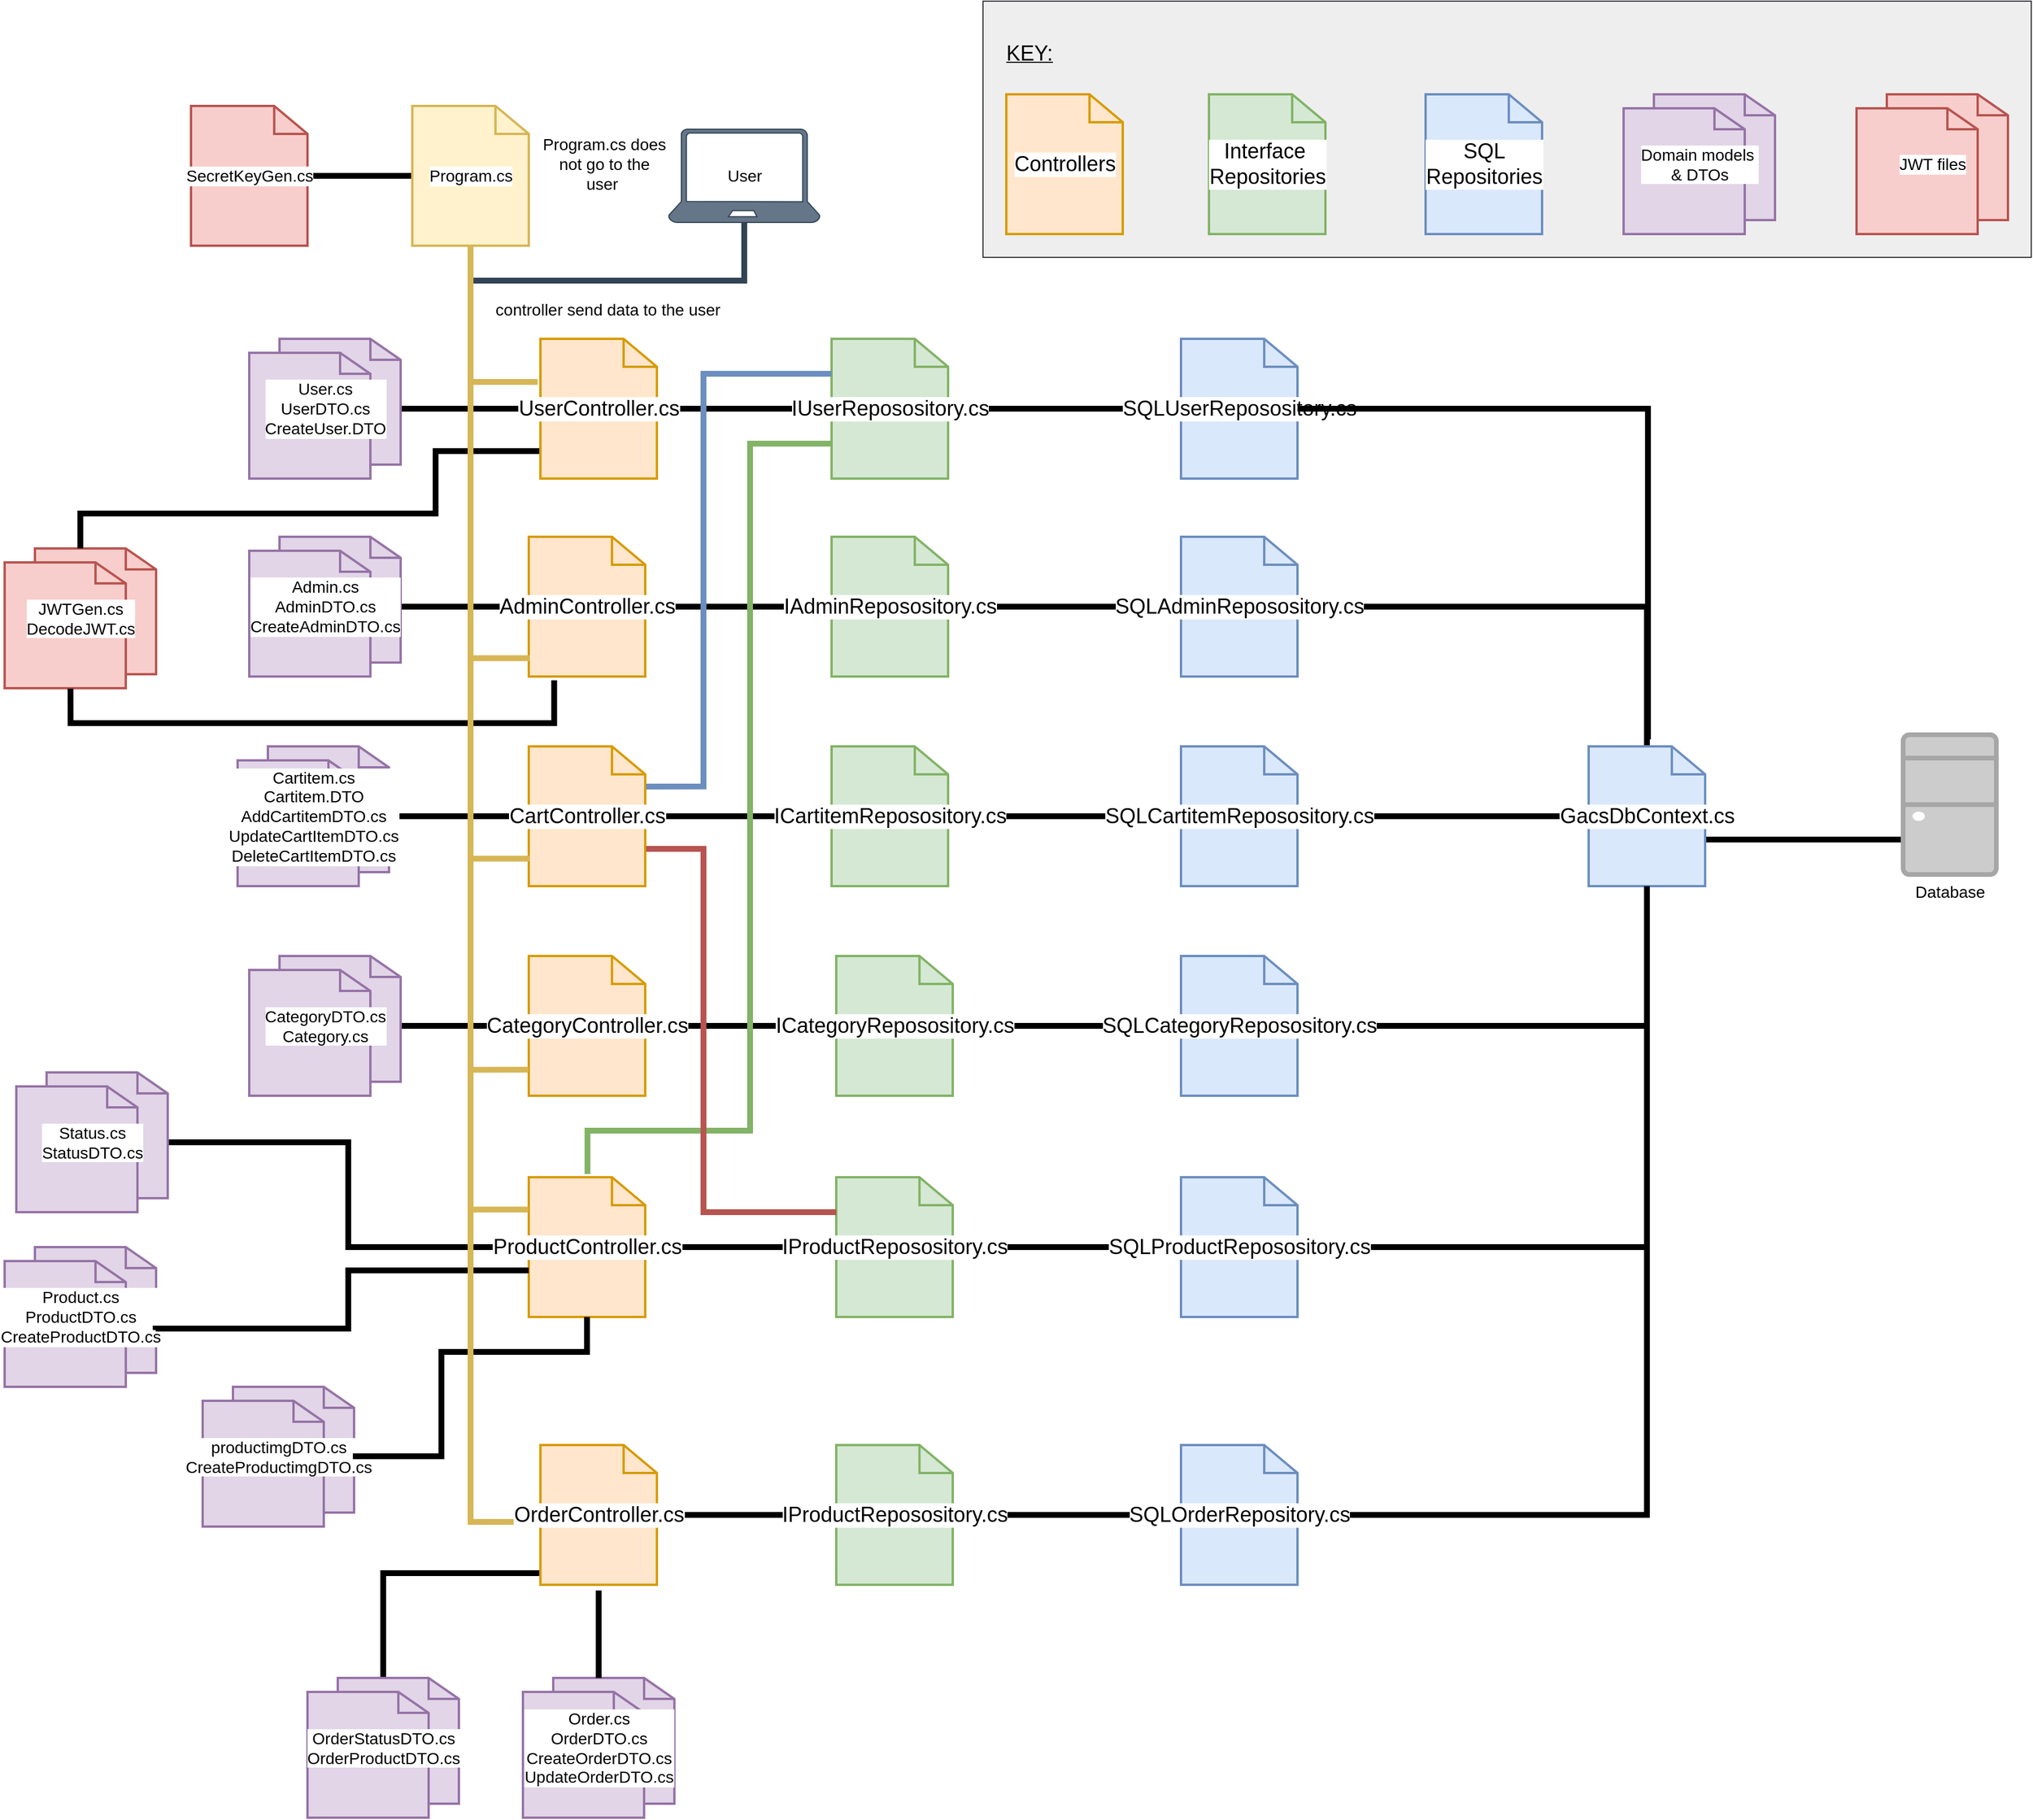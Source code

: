 <mxfile version="23.0.2" type="device">
  <diagram name="Page-1" id="AwS5rwLJ0tGenvmo1di5">
    <mxGraphModel dx="4424" dy="3040" grid="1" gridSize="10" guides="1" tooltips="1" connect="1" arrows="1" fold="1" page="1" pageScale="1" pageWidth="827" pageHeight="1169" math="0" shadow="0">
      <root>
        <mxCell id="0" />
        <mxCell id="1" parent="0" />
        <mxCell id="Y0DUsHfOsYBiIvbtw7vV-47" value="" style="rounded=0;whiteSpace=wrap;html=1;fontFamily=Helvetica;fontSize=11;fillColor=#eeeeee;strokeColor=#36393d;" parent="1" vertex="1">
          <mxGeometry x="440" y="-210" width="900" height="220" as="geometry" />
        </mxCell>
        <mxCell id="Y0DUsHfOsYBiIvbtw7vV-13" style="edgeStyle=orthogonalEdgeStyle;shape=connector;rounded=0;orthogonalLoop=1;jettySize=auto;html=1;labelBackgroundColor=default;strokeColor=default;strokeWidth=5;align=center;verticalAlign=middle;fontFamily=Helvetica;fontSize=11;fontColor=default;endArrow=none;endFill=0;" parent="1" source="Y0DUsHfOsYBiIvbtw7vV-1" target="Y0DUsHfOsYBiIvbtw7vV-6" edge="1">
          <mxGeometry relative="1" as="geometry" />
        </mxCell>
        <mxCell id="Y0DUsHfOsYBiIvbtw7vV-1" value="&lt;font style=&quot;font-size: 18px;&quot;&gt;SQLUserReposository.cs&lt;/font&gt;" style="html=1;verticalLabelPosition=middle;align=center;labelBackgroundColor=#ffffff;verticalAlign=middle;strokeWidth=2;strokeColor=#6c8ebf;shadow=0;dashed=0;shape=mxgraph.ios7.icons.document;labelPosition=center;fillColor=#dae8fc;" parent="1" vertex="1">
          <mxGeometry x="610" y="80" width="100" height="120" as="geometry" />
        </mxCell>
        <mxCell id="Y0DUsHfOsYBiIvbtw7vV-14" style="edgeStyle=orthogonalEdgeStyle;shape=connector;rounded=0;orthogonalLoop=1;jettySize=auto;html=1;labelBackgroundColor=default;strokeColor=default;strokeWidth=5;align=center;verticalAlign=middle;fontFamily=Helvetica;fontSize=11;fontColor=default;endArrow=none;endFill=0;" parent="1" source="Y0DUsHfOsYBiIvbtw7vV-2" target="Y0DUsHfOsYBiIvbtw7vV-8" edge="1">
          <mxGeometry relative="1" as="geometry" />
        </mxCell>
        <mxCell id="Y0DUsHfOsYBiIvbtw7vV-91" style="edgeStyle=orthogonalEdgeStyle;shape=connector;rounded=0;orthogonalLoop=1;jettySize=auto;html=1;labelBackgroundColor=default;strokeColor=default;strokeWidth=5;align=center;verticalAlign=middle;fontFamily=Helvetica;fontSize=11;fontColor=default;endArrow=none;endFill=0;" parent="1" source="Y0DUsHfOsYBiIvbtw7vV-2" target="Y0DUsHfOsYBiIvbtw7vV-90" edge="1">
          <mxGeometry relative="1" as="geometry" />
        </mxCell>
        <mxCell id="Y0DUsHfOsYBiIvbtw7vV-2" value="&lt;font style=&quot;font-size: 18px;&quot;&gt;SQLAdminReposository.cs&lt;/font&gt;" style="html=1;verticalLabelPosition=middle;align=center;labelBackgroundColor=#ffffff;verticalAlign=middle;strokeWidth=2;strokeColor=#6c8ebf;shadow=0;dashed=0;shape=mxgraph.ios7.icons.document;labelPosition=center;fillColor=#dae8fc;" parent="1" vertex="1">
          <mxGeometry x="610" y="250" width="100" height="120" as="geometry" />
        </mxCell>
        <mxCell id="Y0DUsHfOsYBiIvbtw7vV-17" style="edgeStyle=orthogonalEdgeStyle;shape=connector;rounded=0;orthogonalLoop=1;jettySize=auto;html=1;labelBackgroundColor=default;strokeColor=default;strokeWidth=5;align=center;verticalAlign=middle;fontFamily=Helvetica;fontSize=11;fontColor=default;endArrow=none;endFill=0;" parent="1" source="Y0DUsHfOsYBiIvbtw7vV-3" target="Y0DUsHfOsYBiIvbtw7vV-15" edge="1">
          <mxGeometry relative="1" as="geometry" />
        </mxCell>
        <mxCell id="Y0DUsHfOsYBiIvbtw7vV-92" style="edgeStyle=orthogonalEdgeStyle;shape=connector;rounded=0;orthogonalLoop=1;jettySize=auto;html=1;labelBackgroundColor=default;strokeColor=default;strokeWidth=5;align=center;verticalAlign=middle;fontFamily=Helvetica;fontSize=11;fontColor=default;endArrow=none;endFill=0;" parent="1" source="Y0DUsHfOsYBiIvbtw7vV-3" target="Y0DUsHfOsYBiIvbtw7vV-90" edge="1">
          <mxGeometry relative="1" as="geometry" />
        </mxCell>
        <mxCell id="Y0DUsHfOsYBiIvbtw7vV-3" value="&lt;font style=&quot;font-size: 18px;&quot;&gt;SQLCartitemReposository.cs&lt;/font&gt;" style="html=1;verticalLabelPosition=middle;align=center;labelBackgroundColor=#ffffff;verticalAlign=middle;strokeWidth=2;strokeColor=#6c8ebf;shadow=0;dashed=0;shape=mxgraph.ios7.icons.document;labelPosition=center;fillColor=#dae8fc;" parent="1" vertex="1">
          <mxGeometry x="610" y="430" width="100" height="120" as="geometry" />
        </mxCell>
        <mxCell id="Y0DUsHfOsYBiIvbtw7vV-19" style="edgeStyle=orthogonalEdgeStyle;shape=connector;rounded=0;orthogonalLoop=1;jettySize=auto;html=1;labelBackgroundColor=default;strokeColor=default;strokeWidth=5;align=center;verticalAlign=middle;fontFamily=Helvetica;fontSize=11;fontColor=default;endArrow=none;endFill=0;" parent="1" source="Y0DUsHfOsYBiIvbtw7vV-4" target="Y0DUsHfOsYBiIvbtw7vV-18" edge="1">
          <mxGeometry relative="1" as="geometry" />
        </mxCell>
        <mxCell id="Y0DUsHfOsYBiIvbtw7vV-93" style="edgeStyle=orthogonalEdgeStyle;shape=connector;rounded=0;orthogonalLoop=1;jettySize=auto;html=1;labelBackgroundColor=default;strokeColor=default;strokeWidth=5;align=center;verticalAlign=middle;fontFamily=Helvetica;fontSize=11;fontColor=default;endArrow=none;endFill=0;" parent="1" source="Y0DUsHfOsYBiIvbtw7vV-4" target="Y0DUsHfOsYBiIvbtw7vV-90" edge="1">
          <mxGeometry relative="1" as="geometry" />
        </mxCell>
        <mxCell id="Y0DUsHfOsYBiIvbtw7vV-4" value="&lt;font style=&quot;font-size: 18px;&quot;&gt;SQLCategoryReposository.cs&lt;/font&gt;" style="html=1;verticalLabelPosition=middle;align=center;labelBackgroundColor=#ffffff;verticalAlign=middle;strokeWidth=2;strokeColor=#6c8ebf;shadow=0;dashed=0;shape=mxgraph.ios7.icons.document;labelPosition=center;fillColor=#dae8fc;" parent="1" vertex="1">
          <mxGeometry x="610" y="610" width="100" height="120" as="geometry" />
        </mxCell>
        <mxCell id="Y0DUsHfOsYBiIvbtw7vV-21" style="edgeStyle=orthogonalEdgeStyle;shape=connector;rounded=0;orthogonalLoop=1;jettySize=auto;html=1;labelBackgroundColor=default;strokeColor=default;strokeWidth=5;align=center;verticalAlign=middle;fontFamily=Helvetica;fontSize=11;fontColor=default;endArrow=none;endFill=0;" parent="1" source="Y0DUsHfOsYBiIvbtw7vV-5" target="Y0DUsHfOsYBiIvbtw7vV-20" edge="1">
          <mxGeometry relative="1" as="geometry" />
        </mxCell>
        <mxCell id="Y0DUsHfOsYBiIvbtw7vV-94" style="edgeStyle=orthogonalEdgeStyle;shape=connector;rounded=0;orthogonalLoop=1;jettySize=auto;html=1;labelBackgroundColor=default;strokeColor=default;strokeWidth=5;align=center;verticalAlign=middle;fontFamily=Helvetica;fontSize=11;fontColor=default;endArrow=none;endFill=0;" parent="1" source="Y0DUsHfOsYBiIvbtw7vV-5" target="Y0DUsHfOsYBiIvbtw7vV-90" edge="1">
          <mxGeometry relative="1" as="geometry" />
        </mxCell>
        <mxCell id="Y0DUsHfOsYBiIvbtw7vV-5" value="&lt;font style=&quot;font-size: 18px;&quot;&gt;SQLProductReposository.cs&lt;/font&gt;" style="html=1;verticalLabelPosition=middle;align=center;labelBackgroundColor=#ffffff;verticalAlign=middle;strokeWidth=2;strokeColor=#6c8ebf;shadow=0;dashed=0;shape=mxgraph.ios7.icons.document;fillColor=#dae8fc;labelPosition=center;" parent="1" vertex="1">
          <mxGeometry x="610" y="800" width="100" height="120" as="geometry" />
        </mxCell>
        <mxCell id="Y0DUsHfOsYBiIvbtw7vV-23" style="edgeStyle=orthogonalEdgeStyle;shape=connector;rounded=0;orthogonalLoop=1;jettySize=auto;html=1;labelBackgroundColor=default;strokeColor=default;strokeWidth=5;align=center;verticalAlign=middle;fontFamily=Helvetica;fontSize=11;fontColor=default;endArrow=none;endFill=0;" parent="1" source="Y0DUsHfOsYBiIvbtw7vV-6" target="Y0DUsHfOsYBiIvbtw7vV-22" edge="1">
          <mxGeometry relative="1" as="geometry" />
        </mxCell>
        <mxCell id="Y0DUsHfOsYBiIvbtw7vV-6" value="&lt;font style=&quot;font-size: 18px;&quot;&gt;IUserReposository.cs&lt;/font&gt;" style="html=1;verticalLabelPosition=middle;align=center;labelBackgroundColor=#ffffff;verticalAlign=middle;strokeWidth=2;strokeColor=#82b366;shadow=0;dashed=0;shape=mxgraph.ios7.icons.document;labelPosition=center;fillColor=#d5e8d4;" parent="1" vertex="1">
          <mxGeometry x="310" y="80" width="100" height="120" as="geometry" />
        </mxCell>
        <mxCell id="Y0DUsHfOsYBiIvbtw7vV-26" style="edgeStyle=orthogonalEdgeStyle;shape=connector;rounded=0;orthogonalLoop=1;jettySize=auto;html=1;labelBackgroundColor=default;strokeColor=default;strokeWidth=5;align=center;verticalAlign=middle;fontFamily=Helvetica;fontSize=11;fontColor=default;endArrow=none;endFill=0;" parent="1" source="Y0DUsHfOsYBiIvbtw7vV-8" target="Y0DUsHfOsYBiIvbtw7vV-24" edge="1">
          <mxGeometry relative="1" as="geometry" />
        </mxCell>
        <mxCell id="Y0DUsHfOsYBiIvbtw7vV-8" value="&lt;font style=&quot;font-size: 18px;&quot;&gt;IAdminReposository.cs&lt;/font&gt;" style="html=1;verticalLabelPosition=middle;align=center;labelBackgroundColor=#ffffff;verticalAlign=middle;strokeWidth=2;strokeColor=#82b366;shadow=0;dashed=0;shape=mxgraph.ios7.icons.document;labelPosition=center;fillColor=#d5e8d4;" parent="1" vertex="1">
          <mxGeometry x="310" y="250" width="100" height="120" as="geometry" />
        </mxCell>
        <mxCell id="Y0DUsHfOsYBiIvbtw7vV-28" style="edgeStyle=orthogonalEdgeStyle;shape=connector;rounded=0;orthogonalLoop=1;jettySize=auto;html=1;labelBackgroundColor=default;strokeColor=default;strokeWidth=5;align=center;verticalAlign=middle;fontFamily=Helvetica;fontSize=11;fontColor=default;endArrow=none;endFill=0;" parent="1" source="Y0DUsHfOsYBiIvbtw7vV-15" target="Y0DUsHfOsYBiIvbtw7vV-27" edge="1">
          <mxGeometry relative="1" as="geometry" />
        </mxCell>
        <mxCell id="Y0DUsHfOsYBiIvbtw7vV-15" value="&lt;font style=&quot;font-size: 18px;&quot;&gt;ICartitemReposository.cs&lt;/font&gt;" style="html=1;verticalLabelPosition=middle;align=center;labelBackgroundColor=#ffffff;verticalAlign=middle;strokeWidth=2;strokeColor=#82b366;shadow=0;dashed=0;shape=mxgraph.ios7.icons.document;labelPosition=center;fillColor=#d5e8d4;" parent="1" vertex="1">
          <mxGeometry x="310" y="430" width="100" height="120" as="geometry" />
        </mxCell>
        <mxCell id="Y0DUsHfOsYBiIvbtw7vV-30" style="edgeStyle=orthogonalEdgeStyle;shape=connector;rounded=0;orthogonalLoop=1;jettySize=auto;html=1;labelBackgroundColor=default;strokeColor=default;strokeWidth=5;align=center;verticalAlign=middle;fontFamily=Helvetica;fontSize=11;fontColor=default;endArrow=none;endFill=0;" parent="1" source="Y0DUsHfOsYBiIvbtw7vV-18" target="Y0DUsHfOsYBiIvbtw7vV-29" edge="1">
          <mxGeometry relative="1" as="geometry" />
        </mxCell>
        <mxCell id="Y0DUsHfOsYBiIvbtw7vV-18" value="&lt;font style=&quot;font-size: 18px;&quot;&gt;ICategoryReposository.cs&lt;/font&gt;" style="html=1;verticalLabelPosition=middle;align=center;labelBackgroundColor=#ffffff;verticalAlign=middle;strokeWidth=2;strokeColor=#82b366;shadow=0;dashed=0;shape=mxgraph.ios7.icons.document;labelPosition=center;fillColor=#d5e8d4;" parent="1" vertex="1">
          <mxGeometry x="314" y="610" width="100" height="120" as="geometry" />
        </mxCell>
        <mxCell id="Y0DUsHfOsYBiIvbtw7vV-32" style="edgeStyle=orthogonalEdgeStyle;shape=connector;rounded=0;orthogonalLoop=1;jettySize=auto;html=1;labelBackgroundColor=default;strokeColor=default;strokeWidth=5;align=center;verticalAlign=middle;fontFamily=Helvetica;fontSize=11;fontColor=default;endArrow=none;endFill=0;" parent="1" source="Y0DUsHfOsYBiIvbtw7vV-20" target="Y0DUsHfOsYBiIvbtw7vV-31" edge="1">
          <mxGeometry relative="1" as="geometry" />
        </mxCell>
        <mxCell id="Y0DUsHfOsYBiIvbtw7vV-20" value="&lt;font style=&quot;font-size: 18px;&quot;&gt;IProductReposository.cs&lt;/font&gt;" style="html=1;verticalLabelPosition=middle;align=center;labelBackgroundColor=#ffffff;verticalAlign=middle;strokeWidth=2;strokeColor=#82b366;shadow=0;dashed=0;shape=mxgraph.ios7.icons.document;labelPosition=center;fillColor=#d5e8d4;" parent="1" vertex="1">
          <mxGeometry x="314" y="800" width="100" height="120" as="geometry" />
        </mxCell>
        <mxCell id="Y0DUsHfOsYBiIvbtw7vV-41" style="edgeStyle=orthogonalEdgeStyle;shape=connector;rounded=0;orthogonalLoop=1;jettySize=auto;html=1;labelBackgroundColor=default;strokeColor=default;strokeWidth=5;align=center;verticalAlign=middle;fontFamily=Helvetica;fontSize=11;fontColor=default;endArrow=none;endFill=0;" parent="1" source="Y0DUsHfOsYBiIvbtw7vV-22" target="Y0DUsHfOsYBiIvbtw7vV-40" edge="1">
          <mxGeometry relative="1" as="geometry" />
        </mxCell>
        <mxCell id="Y0DUsHfOsYBiIvbtw7vV-22" value="&lt;span style=&quot;font-size: 18px;&quot;&gt;UserController.cs&lt;/span&gt;" style="html=1;verticalLabelPosition=middle;align=center;labelBackgroundColor=#ffffff;verticalAlign=middle;strokeWidth=2;strokeColor=#d79b00;shadow=0;dashed=0;shape=mxgraph.ios7.icons.document;labelPosition=center;fillColor=#ffe6cc;" parent="1" vertex="1">
          <mxGeometry x="60" y="80" width="100" height="120" as="geometry" />
        </mxCell>
        <mxCell id="Y0DUsHfOsYBiIvbtw7vV-50" style="edgeStyle=orthogonalEdgeStyle;shape=connector;rounded=0;orthogonalLoop=1;jettySize=auto;html=1;labelBackgroundColor=default;strokeColor=default;strokeWidth=5;align=center;verticalAlign=middle;fontFamily=Helvetica;fontSize=11;fontColor=default;endArrow=none;endFill=0;" parent="1" source="Y0DUsHfOsYBiIvbtw7vV-24" target="Y0DUsHfOsYBiIvbtw7vV-48" edge="1">
          <mxGeometry relative="1" as="geometry" />
        </mxCell>
        <mxCell id="Y0DUsHfOsYBiIvbtw7vV-24" value="&lt;span style=&quot;font-size: 18px;&quot;&gt;AdminController.cs&lt;/span&gt;" style="html=1;verticalLabelPosition=middle;align=center;labelBackgroundColor=#ffffff;verticalAlign=middle;strokeWidth=2;strokeColor=#d79b00;shadow=0;dashed=0;shape=mxgraph.ios7.icons.document;labelPosition=center;fillColor=#ffe6cc;" parent="1" vertex="1">
          <mxGeometry x="50" y="250" width="100" height="120" as="geometry" />
        </mxCell>
        <mxCell id="Y0DUsHfOsYBiIvbtw7vV-53" style="edgeStyle=orthogonalEdgeStyle;shape=connector;rounded=0;orthogonalLoop=1;jettySize=auto;html=1;labelBackgroundColor=default;strokeColor=default;strokeWidth=5;align=center;verticalAlign=middle;fontFamily=Helvetica;fontSize=11;fontColor=default;endArrow=none;endFill=0;" parent="1" source="Y0DUsHfOsYBiIvbtw7vV-27" target="Y0DUsHfOsYBiIvbtw7vV-51" edge="1">
          <mxGeometry relative="1" as="geometry" />
        </mxCell>
        <mxCell id="Y0DUsHfOsYBiIvbtw7vV-27" value="&lt;span style=&quot;font-size: 18px;&quot;&gt;CartController.cs&lt;/span&gt;" style="html=1;verticalLabelPosition=middle;align=center;labelBackgroundColor=#ffffff;verticalAlign=middle;strokeWidth=2;strokeColor=#d79b00;shadow=0;dashed=0;shape=mxgraph.ios7.icons.document;labelPosition=center;fillColor=#ffe6cc;" parent="1" vertex="1">
          <mxGeometry x="50" y="430" width="100" height="120" as="geometry" />
        </mxCell>
        <mxCell id="Y0DUsHfOsYBiIvbtw7vV-57" style="edgeStyle=orthogonalEdgeStyle;shape=connector;rounded=0;orthogonalLoop=1;jettySize=auto;html=1;labelBackgroundColor=default;strokeColor=default;strokeWidth=5;align=center;verticalAlign=middle;fontFamily=Helvetica;fontSize=11;fontColor=default;endArrow=none;endFill=0;" parent="1" source="Y0DUsHfOsYBiIvbtw7vV-29" target="Y0DUsHfOsYBiIvbtw7vV-54" edge="1">
          <mxGeometry relative="1" as="geometry" />
        </mxCell>
        <mxCell id="Y0DUsHfOsYBiIvbtw7vV-29" value="&lt;span style=&quot;font-size: 18px;&quot;&gt;CategoryController.cs&lt;/span&gt;" style="html=1;verticalLabelPosition=middle;align=center;labelBackgroundColor=#ffffff;verticalAlign=middle;strokeWidth=2;strokeColor=#d79b00;shadow=0;dashed=0;shape=mxgraph.ios7.icons.document;labelPosition=center;fillColor=#ffe6cc;" parent="1" vertex="1">
          <mxGeometry x="50" y="610" width="100" height="120" as="geometry" />
        </mxCell>
        <mxCell id="Y0DUsHfOsYBiIvbtw7vV-60" style="edgeStyle=orthogonalEdgeStyle;shape=connector;rounded=0;orthogonalLoop=1;jettySize=auto;html=1;labelBackgroundColor=default;strokeColor=default;strokeWidth=5;align=center;verticalAlign=middle;fontFamily=Helvetica;fontSize=11;fontColor=default;endArrow=none;endFill=0;" parent="1" source="Y0DUsHfOsYBiIvbtw7vV-31" target="Y0DUsHfOsYBiIvbtw7vV-58" edge="1">
          <mxGeometry relative="1" as="geometry" />
        </mxCell>
        <mxCell id="Y0DUsHfOsYBiIvbtw7vV-31" value="&lt;span style=&quot;font-size: 18px;&quot;&gt;ProductController.cs&lt;/span&gt;" style="html=1;verticalLabelPosition=middle;align=center;labelBackgroundColor=#ffffff;verticalAlign=middle;strokeWidth=2;strokeColor=#d79b00;shadow=0;dashed=0;shape=mxgraph.ios7.icons.document;labelPosition=center;fillColor=#ffe6cc;" parent="1" vertex="1">
          <mxGeometry x="50" y="800" width="100" height="120" as="geometry" />
        </mxCell>
        <mxCell id="Y0DUsHfOsYBiIvbtw7vV-37" style="edgeStyle=orthogonalEdgeStyle;shape=connector;rounded=0;orthogonalLoop=1;jettySize=auto;html=1;entryX=0.504;entryY=-0.023;entryDx=0;entryDy=0;entryPerimeter=0;labelBackgroundColor=default;strokeColor=#82b366;strokeWidth=5;align=center;verticalAlign=middle;fontFamily=Helvetica;fontSize=11;fontColor=default;endArrow=none;endFill=0;fillColor=#d5e8d4;" parent="1" source="Y0DUsHfOsYBiIvbtw7vV-6" target="Y0DUsHfOsYBiIvbtw7vV-31" edge="1">
          <mxGeometry relative="1" as="geometry">
            <Array as="points">
              <mxPoint x="240" y="170" />
              <mxPoint x="240" y="760" />
              <mxPoint x="100" y="760" />
            </Array>
          </mxGeometry>
        </mxCell>
        <mxCell id="Y0DUsHfOsYBiIvbtw7vV-38" style="edgeStyle=orthogonalEdgeStyle;shape=connector;rounded=0;orthogonalLoop=1;jettySize=auto;html=1;entryX=1.008;entryY=0.733;entryDx=0;entryDy=0;entryPerimeter=0;labelBackgroundColor=default;strokeColor=#b85450;strokeWidth=5;align=center;verticalAlign=middle;fontFamily=Helvetica;fontSize=11;fontColor=default;endArrow=none;endFill=0;fillColor=#f8cecc;" parent="1" source="Y0DUsHfOsYBiIvbtw7vV-20" target="Y0DUsHfOsYBiIvbtw7vV-27" edge="1">
          <mxGeometry relative="1" as="geometry">
            <Array as="points">
              <mxPoint x="200" y="830" />
              <mxPoint x="200" y="518" />
            </Array>
          </mxGeometry>
        </mxCell>
        <mxCell id="Y0DUsHfOsYBiIvbtw7vV-39" style="edgeStyle=orthogonalEdgeStyle;shape=connector;rounded=0;orthogonalLoop=1;jettySize=auto;html=1;entryX=1.008;entryY=0.287;entryDx=0;entryDy=0;entryPerimeter=0;labelBackgroundColor=default;strokeColor=#6c8ebf;strokeWidth=5;align=center;verticalAlign=middle;fontFamily=Helvetica;fontSize=11;fontColor=default;endArrow=none;endFill=0;fillColor=#dae8fc;" parent="1" source="Y0DUsHfOsYBiIvbtw7vV-6" target="Y0DUsHfOsYBiIvbtw7vV-27" edge="1">
          <mxGeometry relative="1" as="geometry">
            <Array as="points">
              <mxPoint x="200" y="110" />
              <mxPoint x="200" y="464" />
            </Array>
          </mxGeometry>
        </mxCell>
        <mxCell id="Y0DUsHfOsYBiIvbtw7vV-40" value="&lt;font style=&quot;font-size: 14px;&quot;&gt;User.cs&lt;br&gt;UserDTO.cs&lt;br&gt;CreateUser.DTO&lt;/font&gt;" style="html=1;verticalLabelPosition=middle;align=center;labelBackgroundColor=#ffffff;verticalAlign=middle;strokeWidth=2;strokeColor=#9673a6;shadow=0;dashed=0;shape=mxgraph.ios7.icons.documents;fontFamily=Helvetica;fontSize=11;labelPosition=center;fillColor=#e1d5e7;" parent="1" vertex="1">
          <mxGeometry x="-190" y="80" width="130" height="120" as="geometry" />
        </mxCell>
        <mxCell id="Y0DUsHfOsYBiIvbtw7vV-42" value="&lt;span style=&quot;font-size: 18px;&quot;&gt;Controllers&lt;/span&gt;" style="html=1;verticalLabelPosition=middle;align=center;labelBackgroundColor=#ffffff;verticalAlign=middle;strokeWidth=2;strokeColor=#d79b00;shadow=0;dashed=0;shape=mxgraph.ios7.icons.document;labelPosition=center;fillColor=#ffe6cc;" parent="1" vertex="1">
          <mxGeometry x="460" y="-130" width="100" height="120" as="geometry" />
        </mxCell>
        <mxCell id="Y0DUsHfOsYBiIvbtw7vV-43" value="&lt;span style=&quot;font-size: 18px;&quot;&gt;Interface&amp;nbsp;&lt;/span&gt;&lt;br&gt;&lt;span style=&quot;font-size: 18px;&quot;&gt;Repositories&lt;/span&gt;" style="html=1;verticalLabelPosition=middle;align=center;labelBackgroundColor=#ffffff;verticalAlign=middle;strokeWidth=2;strokeColor=#82b366;shadow=0;dashed=0;shape=mxgraph.ios7.icons.document;labelPosition=center;fillColor=#d5e8d4;" parent="1" vertex="1">
          <mxGeometry x="634" y="-130" width="100" height="120" as="geometry" />
        </mxCell>
        <mxCell id="Y0DUsHfOsYBiIvbtw7vV-44" value="&lt;span style=&quot;font-size: 18px;&quot;&gt;SQL&lt;br&gt;Repositories&lt;/span&gt;&lt;span style=&quot;font-size: 18px;&quot;&gt;&lt;br&gt;&lt;/span&gt;" style="html=1;verticalLabelPosition=middle;align=center;labelBackgroundColor=#ffffff;verticalAlign=middle;strokeWidth=2;strokeColor=#6c8ebf;shadow=0;dashed=0;shape=mxgraph.ios7.icons.document;fillColor=#dae8fc;labelPosition=center;" parent="1" vertex="1">
          <mxGeometry x="820" y="-130" width="100" height="120" as="geometry" />
        </mxCell>
        <mxCell id="Y0DUsHfOsYBiIvbtw7vV-45" value="&lt;span style=&quot;font-size: 14px;&quot;&gt;Domain models&amp;nbsp;&lt;br&gt;&amp;amp; DTOs&lt;br&gt;&lt;/span&gt;" style="html=1;verticalLabelPosition=middle;align=center;labelBackgroundColor=#ffffff;verticalAlign=middle;strokeWidth=2;strokeColor=#9673a6;shadow=0;dashed=0;shape=mxgraph.ios7.icons.documents;fontFamily=Helvetica;fontSize=11;labelPosition=center;fillColor=#e1d5e7;" parent="1" vertex="1">
          <mxGeometry x="990" y="-130" width="130" height="120" as="geometry" />
        </mxCell>
        <mxCell id="Y0DUsHfOsYBiIvbtw7vV-46" value="&lt;font style=&quot;font-size: 18px;&quot;&gt;&lt;u&gt;KEY:&lt;/u&gt;&lt;/font&gt;" style="text;html=1;strokeColor=none;fillColor=none;align=center;verticalAlign=middle;whiteSpace=wrap;rounded=0;fontSize=11;fontFamily=Helvetica;fontColor=default;" parent="1" vertex="1">
          <mxGeometry x="450" y="-180" width="60" height="30" as="geometry" />
        </mxCell>
        <mxCell id="Y0DUsHfOsYBiIvbtw7vV-48" value="&lt;span style=&quot;font-size: 14px;&quot;&gt;Admin.cs&lt;br&gt;AdminDTO.cs&lt;br&gt;CreateAdminDTO.cs&lt;br&gt;&lt;/span&gt;" style="html=1;verticalLabelPosition=middle;align=center;labelBackgroundColor=#ffffff;verticalAlign=middle;strokeWidth=2;strokeColor=#9673a6;shadow=0;dashed=0;shape=mxgraph.ios7.icons.documents;fontFamily=Helvetica;fontSize=11;labelPosition=center;fillColor=#e1d5e7;" parent="1" vertex="1">
          <mxGeometry x="-190" y="250" width="130" height="120" as="geometry" />
        </mxCell>
        <mxCell id="Y0DUsHfOsYBiIvbtw7vV-51" value="&lt;font style=&quot;font-size: 14px;&quot;&gt;Cartitem.cs&lt;br&gt;&lt;span style=&quot;&quot;&gt;Cartitem.DTO&lt;/span&gt;&lt;br&gt;&lt;span style=&quot;&quot;&gt;AddCartitemDTO.cs&lt;/span&gt;&lt;br&gt;&lt;span style=&quot;&quot;&gt;UpdateCartItemDTO.cs&lt;br&gt;&lt;/span&gt;DeleteCartItemDTO.cs&lt;br&gt;&lt;/font&gt;" style="html=1;verticalLabelPosition=middle;align=center;labelBackgroundColor=#ffffff;verticalAlign=middle;strokeWidth=2;strokeColor=#9673a6;shadow=0;dashed=0;shape=mxgraph.ios7.icons.documents;fontFamily=Helvetica;fontSize=11;labelPosition=center;fillColor=#e1d5e7;" parent="1" vertex="1">
          <mxGeometry x="-200" y="430" width="130" height="120" as="geometry" />
        </mxCell>
        <mxCell id="Y0DUsHfOsYBiIvbtw7vV-54" value="&lt;font style=&quot;font-size: 14px;&quot;&gt;CategoryDTO.cs&lt;br&gt;Category.cs&lt;br&gt;&lt;/font&gt;" style="html=1;verticalLabelPosition=middle;align=center;labelBackgroundColor=#ffffff;verticalAlign=middle;strokeWidth=2;strokeColor=#9673a6;shadow=0;dashed=0;shape=mxgraph.ios7.icons.documents;fontFamily=Helvetica;fontSize=11;labelPosition=center;fillColor=#e1d5e7;" parent="1" vertex="1">
          <mxGeometry x="-190" y="610" width="130" height="120" as="geometry" />
        </mxCell>
        <mxCell id="Y0DUsHfOsYBiIvbtw7vV-58" value="&lt;font style=&quot;font-size: 14px;&quot;&gt;Status.cs&lt;br&gt;StatusDTO.cs&lt;br&gt;&lt;/font&gt;" style="html=1;verticalLabelPosition=middle;align=center;labelBackgroundColor=#ffffff;verticalAlign=middle;strokeWidth=2;strokeColor=#9673a6;shadow=0;dashed=0;shape=mxgraph.ios7.icons.documents;fontFamily=Helvetica;fontSize=11;labelPosition=center;fillColor=#e1d5e7;" parent="1" vertex="1">
          <mxGeometry x="-390" y="710" width="130" height="120" as="geometry" />
        </mxCell>
        <mxCell id="Y0DUsHfOsYBiIvbtw7vV-59" value="&lt;font style=&quot;font-size: 14px;&quot;&gt;Product.cs&lt;br&gt;&lt;span style=&quot;&quot;&gt;ProductDTO.cs&lt;/span&gt;&lt;br&gt;&lt;span style=&quot;&quot;&gt;CreateProductDTO.cs&lt;/span&gt;&lt;br&gt;&lt;/font&gt;" style="html=1;verticalLabelPosition=middle;align=center;labelBackgroundColor=#ffffff;verticalAlign=middle;strokeWidth=2;strokeColor=#9673a6;shadow=0;dashed=0;shape=mxgraph.ios7.icons.documents;fontFamily=Helvetica;fontSize=11;labelPosition=center;fillColor=#e1d5e7;" parent="1" vertex="1">
          <mxGeometry x="-400" y="860" width="130" height="120" as="geometry" />
        </mxCell>
        <mxCell id="Y0DUsHfOsYBiIvbtw7vV-63" style="edgeStyle=orthogonalEdgeStyle;shape=connector;rounded=0;orthogonalLoop=1;jettySize=auto;html=1;entryX=0.998;entryY=0.593;entryDx=0;entryDy=0;entryPerimeter=0;labelBackgroundColor=default;strokeColor=default;strokeWidth=5;align=center;verticalAlign=middle;fontFamily=Helvetica;fontSize=11;fontColor=default;endArrow=none;endFill=0;" parent="1" source="Y0DUsHfOsYBiIvbtw7vV-31" target="Y0DUsHfOsYBiIvbtw7vV-59" edge="1">
          <mxGeometry relative="1" as="geometry">
            <Array as="points">
              <mxPoint x="-105" y="880" />
              <mxPoint x="-105" y="930" />
              <mxPoint x="-270" y="930" />
            </Array>
          </mxGeometry>
        </mxCell>
        <mxCell id="Y0DUsHfOsYBiIvbtw7vV-64" value="&lt;font style=&quot;font-size: 14px;&quot;&gt;productimgDTO.cs&lt;br&gt;CreateProductimgDTO.cs&lt;br&gt;&lt;/font&gt;" style="html=1;verticalLabelPosition=middle;align=center;labelBackgroundColor=#ffffff;verticalAlign=middle;strokeWidth=2;strokeColor=#9673a6;shadow=0;dashed=0;shape=mxgraph.ios7.icons.documents;fontFamily=Helvetica;fontSize=11;labelPosition=center;fillColor=#e1d5e7;" parent="1" vertex="1">
          <mxGeometry x="-230" y="980" width="130" height="120" as="geometry" />
        </mxCell>
        <mxCell id="Y0DUsHfOsYBiIvbtw7vV-66" style="edgeStyle=orthogonalEdgeStyle;shape=connector;rounded=0;orthogonalLoop=1;jettySize=auto;html=1;entryX=0.992;entryY=0.497;entryDx=0;entryDy=0;entryPerimeter=0;labelBackgroundColor=default;strokeColor=default;strokeWidth=5;align=center;verticalAlign=middle;fontFamily=Helvetica;fontSize=11;fontColor=default;endArrow=none;endFill=0;" parent="1" source="Y0DUsHfOsYBiIvbtw7vV-31" target="Y0DUsHfOsYBiIvbtw7vV-64" edge="1">
          <mxGeometry relative="1" as="geometry">
            <Array as="points">
              <mxPoint x="100" y="950" />
              <mxPoint x="-25" y="950" />
              <mxPoint x="-25" y="1040" />
            </Array>
          </mxGeometry>
        </mxCell>
        <mxCell id="Y0DUsHfOsYBiIvbtw7vV-67" value="&lt;span style=&quot;font-size: 14px;&quot;&gt;JWT files&lt;br&gt;&lt;/span&gt;" style="html=1;verticalLabelPosition=middle;align=center;labelBackgroundColor=#ffffff;verticalAlign=middle;strokeWidth=2;strokeColor=#b85450;shadow=0;dashed=0;shape=mxgraph.ios7.icons.documents;fontFamily=Helvetica;fontSize=11;labelPosition=center;fillColor=#f8cecc;" parent="1" vertex="1">
          <mxGeometry x="1190" y="-130" width="130" height="120" as="geometry" />
        </mxCell>
        <mxCell id="Y0DUsHfOsYBiIvbtw7vV-68" value="&lt;font style=&quot;font-size: 14px;&quot;&gt;JWTGen.cs&lt;br&gt;DecodeJWT.cs&lt;/font&gt;" style="html=1;verticalLabelPosition=middle;align=center;labelBackgroundColor=#ffffff;verticalAlign=middle;strokeWidth=2;strokeColor=#b85450;shadow=0;dashed=0;shape=mxgraph.ios7.icons.documents;fontFamily=Helvetica;fontSize=11;labelPosition=center;fillColor=#f8cecc;" parent="1" vertex="1">
          <mxGeometry x="-400" y="260" width="130" height="120" as="geometry" />
        </mxCell>
        <mxCell id="Y0DUsHfOsYBiIvbtw7vV-71" style="edgeStyle=orthogonalEdgeStyle;shape=connector;rounded=0;orthogonalLoop=1;jettySize=auto;html=1;entryX=-0.01;entryY=0.803;entryDx=0;entryDy=0;entryPerimeter=0;labelBackgroundColor=default;strokeColor=default;strokeWidth=5;align=center;verticalAlign=middle;fontFamily=Helvetica;fontSize=11;fontColor=default;endArrow=none;endFill=0;" parent="1" source="Y0DUsHfOsYBiIvbtw7vV-68" target="Y0DUsHfOsYBiIvbtw7vV-22" edge="1">
          <mxGeometry relative="1" as="geometry">
            <Array as="points">
              <mxPoint x="-335" y="230" />
              <mxPoint x="-30" y="230" />
              <mxPoint x="-30" y="176" />
            </Array>
          </mxGeometry>
        </mxCell>
        <mxCell id="Y0DUsHfOsYBiIvbtw7vV-72" style="edgeStyle=orthogonalEdgeStyle;shape=connector;rounded=0;orthogonalLoop=1;jettySize=auto;html=1;entryX=0.218;entryY=1.027;entryDx=0;entryDy=0;entryPerimeter=0;labelBackgroundColor=default;strokeColor=default;strokeWidth=5;align=center;verticalAlign=middle;fontFamily=Helvetica;fontSize=11;fontColor=default;endArrow=none;endFill=0;exitX=0.435;exitY=1.003;exitDx=0;exitDy=0;exitPerimeter=0;" parent="1" source="Y0DUsHfOsYBiIvbtw7vV-68" target="Y0DUsHfOsYBiIvbtw7vV-24" edge="1">
          <mxGeometry relative="1" as="geometry">
            <Array as="points">
              <mxPoint x="-343" y="410" />
              <mxPoint x="72" y="410" />
            </Array>
          </mxGeometry>
        </mxCell>
        <mxCell id="Y0DUsHfOsYBiIvbtw7vV-84" style="edgeStyle=orthogonalEdgeStyle;shape=connector;rounded=0;orthogonalLoop=1;jettySize=auto;html=1;labelBackgroundColor=default;strokeColor=default;strokeWidth=5;align=center;verticalAlign=middle;fontFamily=Helvetica;fontSize=11;fontColor=default;endArrow=none;endFill=0;" parent="1" source="Y0DUsHfOsYBiIvbtw7vV-77" target="Y0DUsHfOsYBiIvbtw7vV-83" edge="1">
          <mxGeometry relative="1" as="geometry" />
        </mxCell>
        <mxCell id="Y0DUsHfOsYBiIvbtw7vV-77" value="&lt;font style=&quot;font-size: 14px;&quot;&gt;Program.cs&lt;/font&gt;" style="html=1;verticalLabelPosition=middle;align=center;labelBackgroundColor=#ffffff;verticalAlign=middle;strokeWidth=2;strokeColor=#d6b656;shadow=0;dashed=0;shape=mxgraph.ios7.icons.document;labelPosition=center;fillColor=#fff2cc;" parent="1" vertex="1">
          <mxGeometry x="-50" y="-120" width="100" height="120" as="geometry" />
        </mxCell>
        <mxCell id="Y0DUsHfOsYBiIvbtw7vV-78" style="edgeStyle=orthogonalEdgeStyle;shape=connector;rounded=0;orthogonalLoop=1;jettySize=auto;html=1;entryX=-0.003;entryY=0.231;entryDx=0;entryDy=0;entryPerimeter=0;labelBackgroundColor=default;strokeColor=#d6b656;strokeWidth=5;align=center;verticalAlign=middle;fontFamily=Helvetica;fontSize=11;fontColor=default;endArrow=none;endFill=0;fillColor=#fff2cc;" parent="1" source="Y0DUsHfOsYBiIvbtw7vV-77" target="Y0DUsHfOsYBiIvbtw7vV-31" edge="1">
          <mxGeometry relative="1" as="geometry" />
        </mxCell>
        <mxCell id="Y0DUsHfOsYBiIvbtw7vV-79" style="edgeStyle=orthogonalEdgeStyle;shape=connector;rounded=0;orthogonalLoop=1;jettySize=auto;html=1;entryX=-0.003;entryY=0.814;entryDx=0;entryDy=0;entryPerimeter=0;labelBackgroundColor=default;strokeColor=#d6b656;strokeWidth=5;align=center;verticalAlign=middle;fontFamily=Helvetica;fontSize=11;fontColor=default;endArrow=none;endFill=0;fillColor=#fff2cc;" parent="1" source="Y0DUsHfOsYBiIvbtw7vV-77" target="Y0DUsHfOsYBiIvbtw7vV-29" edge="1">
          <mxGeometry relative="1" as="geometry" />
        </mxCell>
        <mxCell id="Y0DUsHfOsYBiIvbtw7vV-80" style="edgeStyle=orthogonalEdgeStyle;shape=connector;rounded=0;orthogonalLoop=1;jettySize=auto;html=1;entryX=0.01;entryY=0.803;entryDx=0;entryDy=0;entryPerimeter=0;labelBackgroundColor=default;strokeColor=#d6b656;strokeWidth=5;align=center;verticalAlign=middle;fontFamily=Helvetica;fontSize=11;fontColor=default;endArrow=none;endFill=0;fillColor=#fff2cc;" parent="1" source="Y0DUsHfOsYBiIvbtw7vV-77" target="Y0DUsHfOsYBiIvbtw7vV-27" edge="1">
          <mxGeometry relative="1" as="geometry" />
        </mxCell>
        <mxCell id="Y0DUsHfOsYBiIvbtw7vV-81" style="edgeStyle=orthogonalEdgeStyle;shape=connector;rounded=0;orthogonalLoop=1;jettySize=auto;html=1;entryX=0.01;entryY=0.869;entryDx=0;entryDy=0;entryPerimeter=0;labelBackgroundColor=default;strokeColor=#d6b656;strokeWidth=5;align=center;verticalAlign=middle;fontFamily=Helvetica;fontSize=11;fontColor=default;endArrow=none;endFill=0;fillColor=#fff2cc;" parent="1" source="Y0DUsHfOsYBiIvbtw7vV-77" target="Y0DUsHfOsYBiIvbtw7vV-24" edge="1">
          <mxGeometry relative="1" as="geometry" />
        </mxCell>
        <mxCell id="Y0DUsHfOsYBiIvbtw7vV-82" style="edgeStyle=orthogonalEdgeStyle;shape=connector;rounded=0;orthogonalLoop=1;jettySize=auto;html=1;entryX=-0.023;entryY=0.308;entryDx=0;entryDy=0;entryPerimeter=0;labelBackgroundColor=default;strokeColor=#d6b656;strokeWidth=5;align=center;verticalAlign=middle;fontFamily=Helvetica;fontSize=11;fontColor=default;endArrow=none;endFill=0;fillColor=#fff2cc;" parent="1" source="Y0DUsHfOsYBiIvbtw7vV-77" target="Y0DUsHfOsYBiIvbtw7vV-22" edge="1">
          <mxGeometry relative="1" as="geometry">
            <Array as="points">
              <mxPoint y="117" />
            </Array>
          </mxGeometry>
        </mxCell>
        <mxCell id="Y0DUsHfOsYBiIvbtw7vV-83" value="&lt;font style=&quot;font-size: 14px;&quot;&gt;SecretKeyGen.cs&lt;/font&gt;" style="html=1;verticalLabelPosition=middle;align=center;labelBackgroundColor=#ffffff;verticalAlign=middle;strokeWidth=2;strokeColor=#b85450;shadow=0;dashed=0;shape=mxgraph.ios7.icons.document;labelPosition=center;fillColor=#f8cecc;" parent="1" vertex="1">
          <mxGeometry x="-240" y="-120" width="100" height="120" as="geometry" />
        </mxCell>
        <mxCell id="Y0DUsHfOsYBiIvbtw7vV-87" style="edgeStyle=orthogonalEdgeStyle;shape=connector;rounded=0;orthogonalLoop=1;jettySize=auto;html=1;labelBackgroundColor=default;strokeColor=#314354;strokeWidth=5;align=center;verticalAlign=middle;fontFamily=Helvetica;fontSize=11;fontColor=default;endArrow=none;endFill=0;fillColor=#647687;" parent="1" source="Y0DUsHfOsYBiIvbtw7vV-86" edge="1">
          <mxGeometry relative="1" as="geometry">
            <mxPoint y="30" as="targetPoint" />
            <Array as="points">
              <mxPoint x="235" y="30" />
              <mxPoint y="30" />
            </Array>
          </mxGeometry>
        </mxCell>
        <mxCell id="Y0DUsHfOsYBiIvbtw7vV-86" value="&lt;font style=&quot;font-size: 14px;&quot; color=&quot;#000000&quot;&gt;User&lt;/font&gt;" style="verticalLabelPosition=middle;html=1;verticalAlign=middle;align=center;strokeColor=#314354;fillColor=#647687;shape=mxgraph.azure.laptop;pointerEvents=1;fontFamily=Helvetica;fontSize=11;fontColor=#ffffff;labelPosition=center;" parent="1" vertex="1">
          <mxGeometry x="170" y="-100" width="130" height="80" as="geometry" />
        </mxCell>
        <mxCell id="Y0DUsHfOsYBiIvbtw7vV-88" value="&lt;font style=&quot;font-size: 14px;&quot;&gt;controller send data to the user&amp;nbsp;&lt;/font&gt;" style="text;html=1;strokeColor=none;fillColor=none;align=center;verticalAlign=middle;whiteSpace=wrap;rounded=0;fontSize=11;fontFamily=Helvetica;fontColor=default;" parent="1" vertex="1">
          <mxGeometry x="10" y="40" width="220" height="30" as="geometry" />
        </mxCell>
        <mxCell id="Y0DUsHfOsYBiIvbtw7vV-89" value="&lt;span style=&quot;font-size: 14px;&quot;&gt;Program.cs does not go to the user&amp;nbsp;&lt;/span&gt;" style="text;html=1;strokeColor=none;fillColor=none;align=center;verticalAlign=middle;whiteSpace=wrap;rounded=0;fontSize=11;fontFamily=Helvetica;fontColor=default;" parent="1" vertex="1">
          <mxGeometry x="60" y="-70" width="110" as="geometry" />
        </mxCell>
        <mxCell id="Y0DUsHfOsYBiIvbtw7vV-104" style="edgeStyle=orthogonalEdgeStyle;shape=connector;rounded=0;orthogonalLoop=1;jettySize=auto;html=1;labelBackgroundColor=default;strokeColor=default;strokeWidth=5;align=center;verticalAlign=middle;fontFamily=Helvetica;fontSize=11;fontColor=default;endArrow=none;endFill=0;" parent="1" source="Y0DUsHfOsYBiIvbtw7vV-90" target="Y0DUsHfOsYBiIvbtw7vV-98" edge="1">
          <mxGeometry relative="1" as="geometry">
            <Array as="points">
              <mxPoint x="1190" y="510" />
              <mxPoint x="1190" y="510" />
            </Array>
          </mxGeometry>
        </mxCell>
        <mxCell id="Y0DUsHfOsYBiIvbtw7vV-90" value="&lt;font style=&quot;font-size: 18px;&quot;&gt;GacsDbContext.cs&lt;/font&gt;" style="html=1;verticalLabelPosition=middle;align=center;labelBackgroundColor=#ffffff;verticalAlign=middle;strokeWidth=2;strokeColor=#6c8ebf;shadow=0;dashed=0;shape=mxgraph.ios7.icons.document;labelPosition=center;fillColor=#dae8fc;" parent="1" vertex="1">
          <mxGeometry x="960" y="430" width="100" height="120" as="geometry" />
        </mxCell>
        <mxCell id="Y0DUsHfOsYBiIvbtw7vV-95" style="edgeStyle=orthogonalEdgeStyle;shape=connector;rounded=0;orthogonalLoop=1;jettySize=auto;html=1;entryX=0.509;entryY=-0.05;entryDx=0;entryDy=0;entryPerimeter=0;labelBackgroundColor=default;strokeColor=default;strokeWidth=5;align=center;verticalAlign=middle;fontFamily=Helvetica;fontSize=11;fontColor=default;endArrow=none;endFill=0;" parent="1" source="Y0DUsHfOsYBiIvbtw7vV-1" target="Y0DUsHfOsYBiIvbtw7vV-90" edge="1">
          <mxGeometry relative="1" as="geometry" />
        </mxCell>
        <mxCell id="Y0DUsHfOsYBiIvbtw7vV-98" value="&lt;font color=&quot;#000000&quot; style=&quot;font-size: 14px;&quot;&gt;Database&lt;/font&gt;" style="fontColor=#0066CC;verticalAlign=top;verticalLabelPosition=bottom;labelPosition=center;align=center;html=1;outlineConnect=0;fillColor=#CCCCCC;strokeColor=#A6A6A6;gradientColor=none;gradientDirection=north;strokeWidth=2;shape=mxgraph.networks.desktop_pc;fontFamily=Helvetica;fontSize=11;" parent="1" vertex="1">
          <mxGeometry x="1230" y="420" width="80" height="120" as="geometry" />
        </mxCell>
        <mxCell id="mWglA8MxYnBM9OoNy1Pj-6" style="edgeStyle=orthogonalEdgeStyle;shape=connector;rounded=0;orthogonalLoop=1;jettySize=auto;html=1;labelBackgroundColor=default;strokeColor=default;strokeWidth=5;align=center;verticalAlign=middle;fontFamily=Helvetica;fontSize=11;fontColor=default;endArrow=none;endFill=0;" edge="1" parent="1" source="mWglA8MxYnBM9OoNy1Pj-1" target="mWglA8MxYnBM9OoNy1Pj-3">
          <mxGeometry relative="1" as="geometry" />
        </mxCell>
        <mxCell id="mWglA8MxYnBM9OoNy1Pj-9" style="edgeStyle=orthogonalEdgeStyle;shape=connector;rounded=0;orthogonalLoop=1;jettySize=auto;html=1;labelBackgroundColor=default;strokeColor=default;strokeWidth=5;align=center;verticalAlign=middle;fontFamily=Helvetica;fontSize=11;fontColor=default;endArrow=none;endFill=0;" edge="1" parent="1" source="mWglA8MxYnBM9OoNy1Pj-1" target="Y0DUsHfOsYBiIvbtw7vV-90">
          <mxGeometry relative="1" as="geometry" />
        </mxCell>
        <mxCell id="mWglA8MxYnBM9OoNy1Pj-1" value="&lt;font style=&quot;font-size: 18px;&quot;&gt;SQLOrderRepository.cs&lt;/font&gt;" style="html=1;verticalLabelPosition=middle;align=center;labelBackgroundColor=#ffffff;verticalAlign=middle;strokeWidth=2;strokeColor=#6c8ebf;shadow=0;dashed=0;shape=mxgraph.ios7.icons.document;fillColor=#dae8fc;labelPosition=center;" vertex="1" parent="1">
          <mxGeometry x="610" y="1030" width="100" height="120" as="geometry" />
        </mxCell>
        <mxCell id="mWglA8MxYnBM9OoNy1Pj-10" style="edgeStyle=orthogonalEdgeStyle;shape=connector;rounded=0;orthogonalLoop=1;jettySize=auto;html=1;labelBackgroundColor=default;strokeColor=default;strokeWidth=5;align=center;verticalAlign=middle;fontFamily=Helvetica;fontSize=11;fontColor=default;endArrow=none;endFill=0;" edge="1" parent="1" source="mWglA8MxYnBM9OoNy1Pj-3" target="mWglA8MxYnBM9OoNy1Pj-7">
          <mxGeometry relative="1" as="geometry" />
        </mxCell>
        <mxCell id="mWglA8MxYnBM9OoNy1Pj-3" value="&lt;font style=&quot;font-size: 18px;&quot;&gt;IProductReposository.cs&lt;/font&gt;" style="html=1;verticalLabelPosition=middle;align=center;labelBackgroundColor=#ffffff;verticalAlign=middle;strokeWidth=2;strokeColor=#82b366;shadow=0;dashed=0;shape=mxgraph.ios7.icons.document;labelPosition=center;fillColor=#d5e8d4;" vertex="1" parent="1">
          <mxGeometry x="314" y="1030" width="100" height="120" as="geometry" />
        </mxCell>
        <mxCell id="mWglA8MxYnBM9OoNy1Pj-16" style="edgeStyle=orthogonalEdgeStyle;shape=connector;rounded=0;orthogonalLoop=1;jettySize=auto;html=1;labelBackgroundColor=default;strokeColor=default;strokeWidth=5;align=center;verticalAlign=middle;fontFamily=Helvetica;fontSize=11;fontColor=default;endArrow=none;endFill=0;" edge="1" parent="1" source="mWglA8MxYnBM9OoNy1Pj-7" target="mWglA8MxYnBM9OoNy1Pj-15">
          <mxGeometry relative="1" as="geometry">
            <Array as="points">
              <mxPoint x="-75" y="1140" />
            </Array>
          </mxGeometry>
        </mxCell>
        <mxCell id="mWglA8MxYnBM9OoNy1Pj-11" value="&lt;font style=&quot;font-size: 14px;&quot;&gt;Order.cs&lt;br&gt;&lt;span style=&quot;&quot;&gt;OrderDTO.cs&lt;/span&gt;&lt;br&gt;&lt;span style=&quot;&quot;&gt;CreateOrderDTO.cs&lt;br&gt;UpdateOrderDTO.cs&lt;/span&gt;&lt;br&gt;&lt;/font&gt;" style="html=1;verticalLabelPosition=middle;align=center;labelBackgroundColor=#ffffff;verticalAlign=middle;strokeWidth=2;strokeColor=#9673a6;shadow=0;dashed=0;shape=mxgraph.ios7.icons.documents;fontFamily=Helvetica;fontSize=11;labelPosition=center;fillColor=#e1d5e7;" vertex="1" parent="1">
          <mxGeometry x="45" y="1230" width="130" height="120" as="geometry" />
        </mxCell>
        <mxCell id="mWglA8MxYnBM9OoNy1Pj-13" style="edgeStyle=orthogonalEdgeStyle;shape=connector;rounded=0;orthogonalLoop=1;jettySize=auto;html=1;entryX=0.5;entryY=1.041;entryDx=0;entryDy=0;entryPerimeter=0;labelBackgroundColor=default;strokeColor=default;strokeWidth=5;align=center;verticalAlign=middle;fontFamily=Helvetica;fontSize=11;fontColor=default;endArrow=none;endFill=0;" edge="1" parent="1" source="mWglA8MxYnBM9OoNy1Pj-11" target="mWglA8MxYnBM9OoNy1Pj-7">
          <mxGeometry relative="1" as="geometry" />
        </mxCell>
        <mxCell id="mWglA8MxYnBM9OoNy1Pj-15" value="&lt;font style=&quot;font-size: 14px;&quot;&gt;&lt;font style=&quot;font-size: 14px;&quot;&gt;OrderStatusDTO.cs&lt;br&gt;&lt;/font&gt;OrderProductDTO.cs&lt;br&gt;&lt;/font&gt;" style="html=1;verticalLabelPosition=middle;align=center;labelBackgroundColor=#ffffff;verticalAlign=middle;strokeWidth=2;strokeColor=#9673a6;shadow=0;dashed=0;shape=mxgraph.ios7.icons.documents;fontFamily=Helvetica;fontSize=11;labelPosition=center;fillColor=#e1d5e7;" vertex="1" parent="1">
          <mxGeometry x="-140" y="1230" width="130" height="120" as="geometry" />
        </mxCell>
        <mxCell id="mWglA8MxYnBM9OoNy1Pj-17" style="edgeStyle=orthogonalEdgeStyle;shape=connector;rounded=0;orthogonalLoop=1;jettySize=auto;html=1;labelBackgroundColor=default;strokeColor=#d6b656;strokeWidth=5;align=center;verticalAlign=middle;fontFamily=Helvetica;fontSize=11;fontColor=default;endArrow=none;endFill=0;fillColor=#fff2cc;" edge="1" parent="1" source="Y0DUsHfOsYBiIvbtw7vV-77">
          <mxGeometry relative="1" as="geometry">
            <mxPoint x="40" y="1096" as="targetPoint" />
            <Array as="points">
              <mxPoint y="1096" />
              <mxPoint x="59" y="1096" />
            </Array>
          </mxGeometry>
        </mxCell>
        <mxCell id="mWglA8MxYnBM9OoNy1Pj-7" value="&lt;span style=&quot;font-size: 18px;&quot;&gt;OrderController.cs&lt;/span&gt;" style="html=1;verticalLabelPosition=middle;align=center;labelBackgroundColor=#ffffff;verticalAlign=middle;strokeWidth=2;strokeColor=#d79b00;shadow=0;dashed=0;shape=mxgraph.ios7.icons.document;labelPosition=center;fillColor=#ffe6cc;" vertex="1" parent="1">
          <mxGeometry x="60" y="1030" width="100" height="120" as="geometry" />
        </mxCell>
      </root>
    </mxGraphModel>
  </diagram>
</mxfile>
